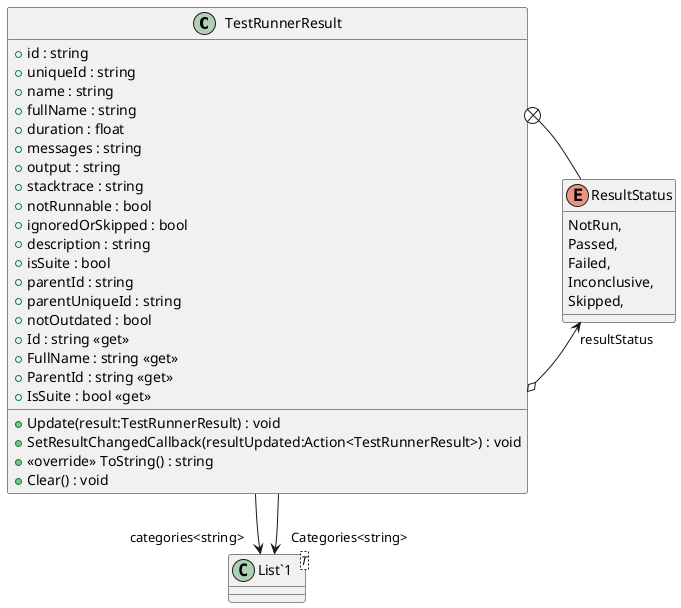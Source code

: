 @startuml
class TestRunnerResult {
    + id : string
    + uniqueId : string
    + name : string
    + fullName : string
    + duration : float
    + messages : string
    + output : string
    + stacktrace : string
    + notRunnable : bool
    + ignoredOrSkipped : bool
    + description : string
    + isSuite : bool
    + parentId : string
    + parentUniqueId : string
    + notOutdated : bool
    + Update(result:TestRunnerResult) : void
    + SetResultChangedCallback(resultUpdated:Action<TestRunnerResult>) : void
    + <<override>> ToString() : string
    + Id : string <<get>>
    + FullName : string <<get>>
    + ParentId : string <<get>>
    + IsSuite : bool <<get>>
    + Clear() : void
}
class "List`1"<T> {
}
enum ResultStatus {
    NotRun,
    Passed,
    Failed,
    Inconclusive,
    Skipped,
}
TestRunnerResult o-> "resultStatus" ResultStatus
TestRunnerResult --> "categories<string>" "List`1"
TestRunnerResult --> "Categories<string>" "List`1"
TestRunnerResult +-- ResultStatus
@enduml
